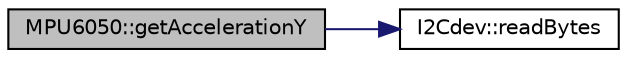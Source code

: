 digraph "MPU6050::getAccelerationY"
{
  edge [fontname="Helvetica",fontsize="10",labelfontname="Helvetica",labelfontsize="10"];
  node [fontname="Helvetica",fontsize="10",shape=record];
  rankdir="LR";
  Node10 [label="MPU6050::getAccelerationY",height=0.2,width=0.4,color="black", fillcolor="grey75", style="filled", fontcolor="black"];
  Node10 -> Node11 [color="midnightblue",fontsize="10",style="solid",fontname="Helvetica"];
  Node11 [label="I2Cdev::readBytes",height=0.2,width=0.4,color="black", fillcolor="white", style="filled",URL="$class_i2_cdev.html#ae1eed9468ce4653e080bfd8481d2ac88",tooltip="Read multiple bytes from an 8-bit device register. "];
}

